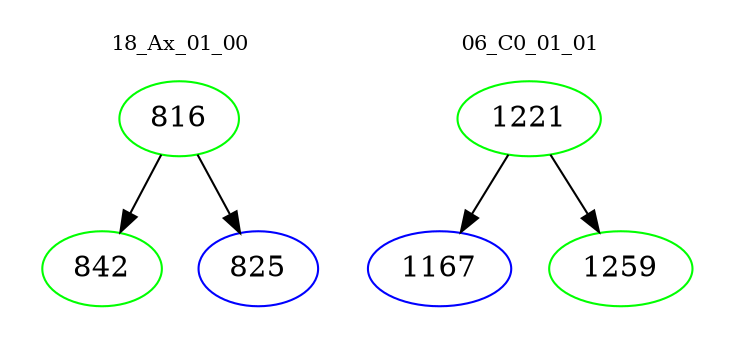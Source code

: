 digraph{
subgraph cluster_0 {
color = white
label = "18_Ax_01_00";
fontsize=10;
T0_816 [label="816", color="green"]
T0_816 -> T0_842 [color="black"]
T0_842 [label="842", color="green"]
T0_816 -> T0_825 [color="black"]
T0_825 [label="825", color="blue"]
}
subgraph cluster_1 {
color = white
label = "06_C0_01_01";
fontsize=10;
T1_1221 [label="1221", color="green"]
T1_1221 -> T1_1167 [color="black"]
T1_1167 [label="1167", color="blue"]
T1_1221 -> T1_1259 [color="black"]
T1_1259 [label="1259", color="green"]
}
}
